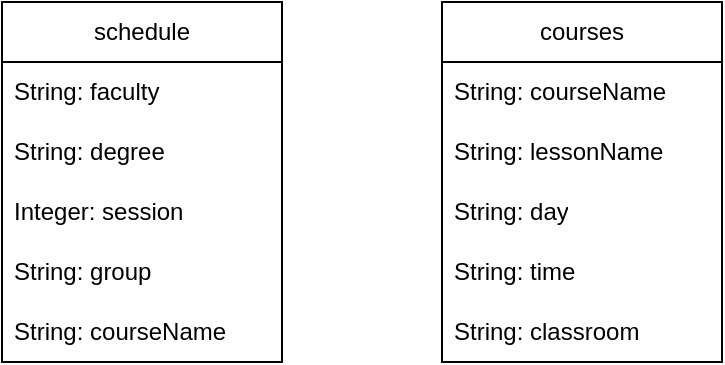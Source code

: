 <mxfile version="20.6.0" type="device"><diagram id="Uodrf8eSkbEbIJkiNtYT" name="Страница 1"><mxGraphModel dx="742" dy="435" grid="1" gridSize="10" guides="1" tooltips="1" connect="1" arrows="1" fold="1" page="1" pageScale="1" pageWidth="827" pageHeight="1169" math="0" shadow="0"><root><mxCell id="0"/><mxCell id="1" parent="0"/><mxCell id="Gz4nmg5SpfVX4Sznr_3l-1" value="courses" style="swimlane;fontStyle=0;childLayout=stackLayout;horizontal=1;startSize=30;horizontalStack=0;resizeParent=1;resizeParentMax=0;resizeLast=0;collapsible=1;marginBottom=0;whiteSpace=wrap;html=1;" vertex="1" parent="1"><mxGeometry x="340" y="240" width="140" height="180" as="geometry"/></mxCell><mxCell id="Gz4nmg5SpfVX4Sznr_3l-11" value="String: courseName" style="text;strokeColor=none;fillColor=none;align=left;verticalAlign=middle;spacingLeft=4;spacingRight=4;overflow=hidden;points=[[0,0.5],[1,0.5]];portConstraint=eastwest;rotatable=0;whiteSpace=wrap;html=1;" vertex="1" parent="Gz4nmg5SpfVX4Sznr_3l-1"><mxGeometry y="30" width="140" height="30" as="geometry"/></mxCell><mxCell id="Gz4nmg5SpfVX4Sznr_3l-2" value="String: lessonName" style="text;strokeColor=none;fillColor=none;align=left;verticalAlign=middle;spacingLeft=4;spacingRight=4;overflow=hidden;points=[[0,0.5],[1,0.5]];portConstraint=eastwest;rotatable=0;whiteSpace=wrap;html=1;" vertex="1" parent="Gz4nmg5SpfVX4Sznr_3l-1"><mxGeometry y="60" width="140" height="30" as="geometry"/></mxCell><mxCell id="Gz4nmg5SpfVX4Sznr_3l-3" value="String: day" style="text;strokeColor=none;fillColor=none;align=left;verticalAlign=middle;spacingLeft=4;spacingRight=4;overflow=hidden;points=[[0,0.5],[1,0.5]];portConstraint=eastwest;rotatable=0;whiteSpace=wrap;html=1;" vertex="1" parent="Gz4nmg5SpfVX4Sznr_3l-1"><mxGeometry y="90" width="140" height="30" as="geometry"/></mxCell><mxCell id="Gz4nmg5SpfVX4Sznr_3l-4" value="String: time" style="text;strokeColor=none;fillColor=none;align=left;verticalAlign=middle;spacingLeft=4;spacingRight=4;overflow=hidden;points=[[0,0.5],[1,0.5]];portConstraint=eastwest;rotatable=0;whiteSpace=wrap;html=1;" vertex="1" parent="Gz4nmg5SpfVX4Sznr_3l-1"><mxGeometry y="120" width="140" height="30" as="geometry"/></mxCell><mxCell id="Gz4nmg5SpfVX4Sznr_3l-5" value="String: classroom" style="text;strokeColor=none;fillColor=none;align=left;verticalAlign=middle;spacingLeft=4;spacingRight=4;overflow=hidden;points=[[0,0.5],[1,0.5]];portConstraint=eastwest;rotatable=0;whiteSpace=wrap;html=1;" vertex="1" parent="Gz4nmg5SpfVX4Sznr_3l-1"><mxGeometry y="150" width="140" height="30" as="geometry"/></mxCell><mxCell id="Gz4nmg5SpfVX4Sznr_3l-6" value="schedule" style="swimlane;fontStyle=0;childLayout=stackLayout;horizontal=1;startSize=30;horizontalStack=0;resizeParent=1;resizeParentMax=0;resizeLast=0;collapsible=1;marginBottom=0;whiteSpace=wrap;html=1;" vertex="1" parent="1"><mxGeometry x="120" y="240" width="140" height="180" as="geometry"/></mxCell><mxCell id="Gz4nmg5SpfVX4Sznr_3l-7" value="String: faculty" style="text;strokeColor=none;fillColor=none;align=left;verticalAlign=middle;spacingLeft=4;spacingRight=4;overflow=hidden;points=[[0,0.5],[1,0.5]];portConstraint=eastwest;rotatable=0;whiteSpace=wrap;html=1;" vertex="1" parent="Gz4nmg5SpfVX4Sznr_3l-6"><mxGeometry y="30" width="140" height="30" as="geometry"/></mxCell><mxCell id="Gz4nmg5SpfVX4Sznr_3l-8" value="String: degree" style="text;strokeColor=none;fillColor=none;align=left;verticalAlign=middle;spacingLeft=4;spacingRight=4;overflow=hidden;points=[[0,0.5],[1,0.5]];portConstraint=eastwest;rotatable=0;whiteSpace=wrap;html=1;" vertex="1" parent="Gz4nmg5SpfVX4Sznr_3l-6"><mxGeometry y="60" width="140" height="30" as="geometry"/></mxCell><mxCell id="Gz4nmg5SpfVX4Sznr_3l-12" value="Integer: session" style="text;strokeColor=none;fillColor=none;align=left;verticalAlign=middle;spacingLeft=4;spacingRight=4;overflow=hidden;points=[[0,0.5],[1,0.5]];portConstraint=eastwest;rotatable=0;whiteSpace=wrap;html=1;" vertex="1" parent="Gz4nmg5SpfVX4Sznr_3l-6"><mxGeometry y="90" width="140" height="30" as="geometry"/></mxCell><mxCell id="Gz4nmg5SpfVX4Sznr_3l-9" value="String: group" style="text;strokeColor=none;fillColor=none;align=left;verticalAlign=middle;spacingLeft=4;spacingRight=4;overflow=hidden;points=[[0,0.5],[1,0.5]];portConstraint=eastwest;rotatable=0;whiteSpace=wrap;html=1;" vertex="1" parent="Gz4nmg5SpfVX4Sznr_3l-6"><mxGeometry y="120" width="140" height="30" as="geometry"/></mxCell><mxCell id="Gz4nmg5SpfVX4Sznr_3l-10" value="String: courseName" style="text;strokeColor=none;fillColor=none;align=left;verticalAlign=middle;spacingLeft=4;spacingRight=4;overflow=hidden;points=[[0,0.5],[1,0.5]];portConstraint=eastwest;rotatable=0;whiteSpace=wrap;html=1;" vertex="1" parent="Gz4nmg5SpfVX4Sznr_3l-6"><mxGeometry y="150" width="140" height="30" as="geometry"/></mxCell></root></mxGraphModel></diagram></mxfile>